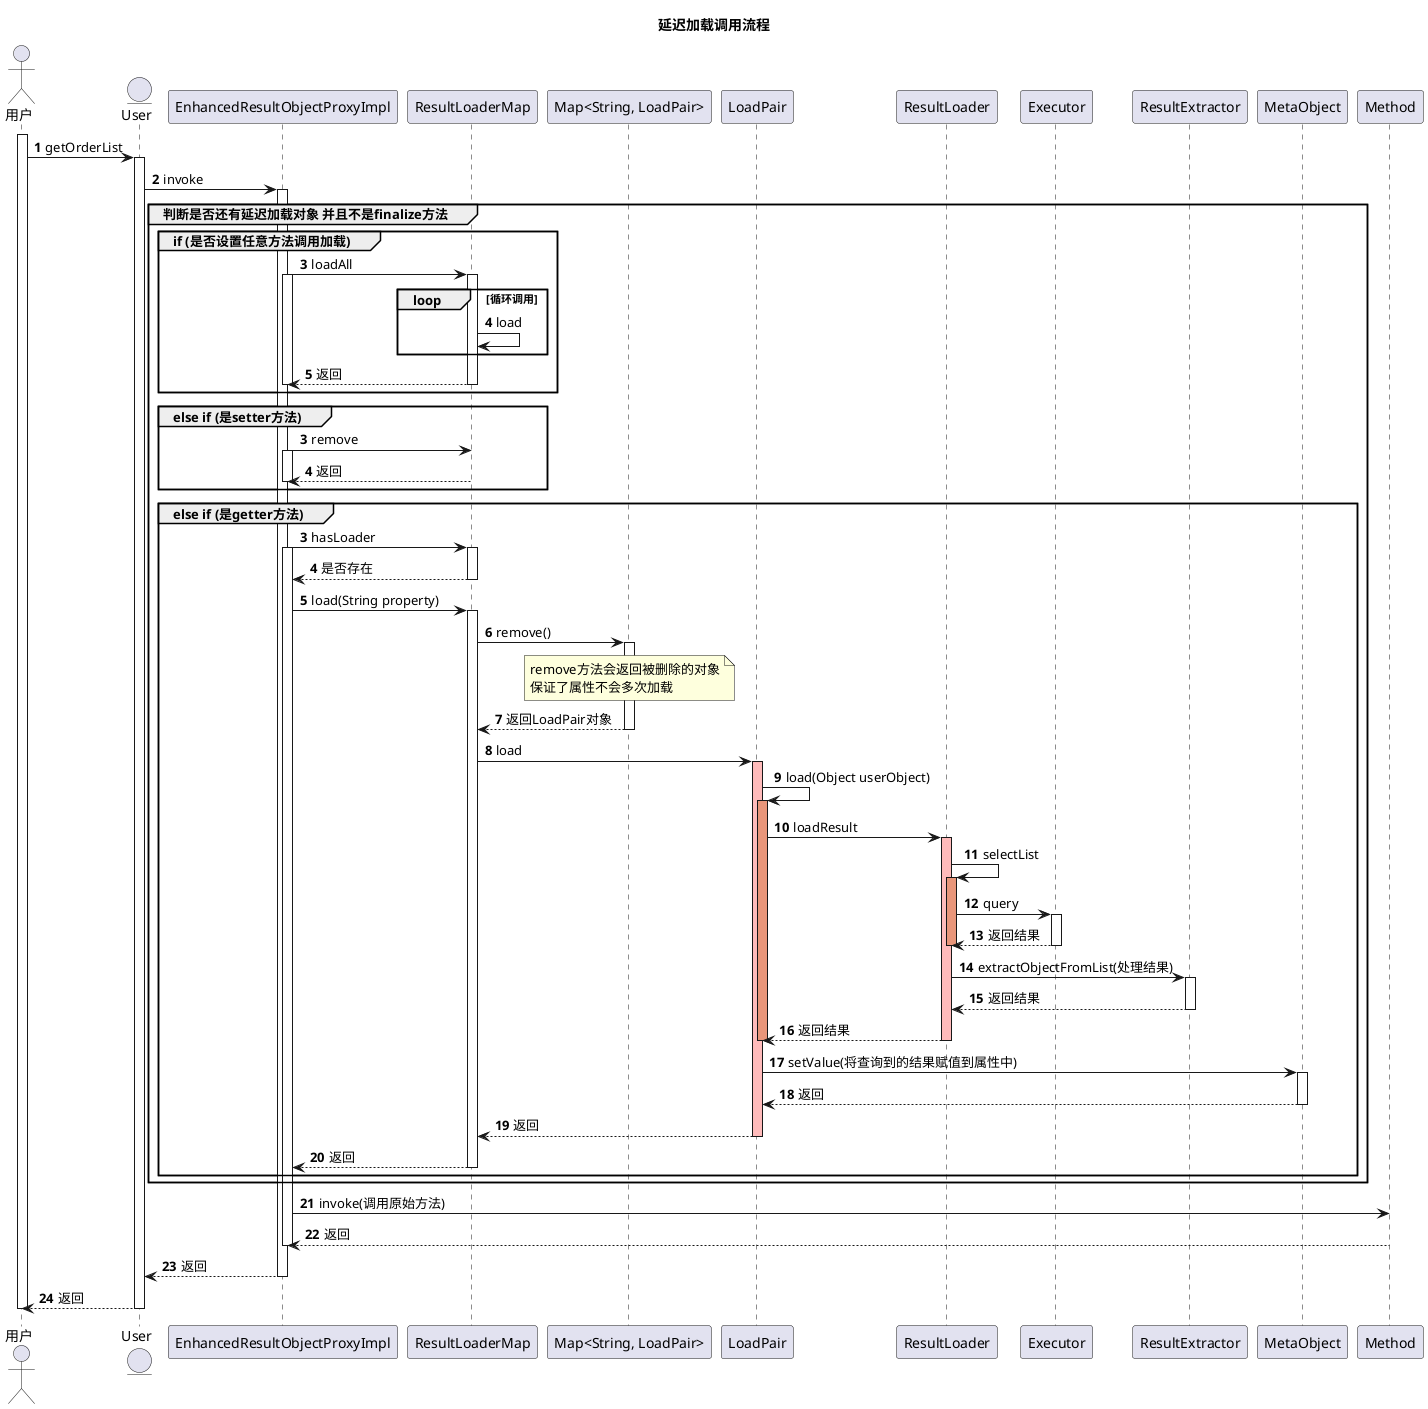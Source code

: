 @startuml

title 延迟加载调用流程
autonumber


actor "用户" as User
entity "User" as domain
participant "EnhancedResultObjectProxyImpl" as EnhancedResultObjectProxyImpl
participant "ResultLoaderMap" as ResultLoaderMap
participant "Map<String, LoadPair>" as map
participant "LoadPair" as LoadPair
participant "ResultLoader" as ResultLoader
participant "Executor" as Executor
participant "ResultExtractor" as ResultExtractor
participant "MetaObject" as MetaObject
participant "Method" as Method

activate User
User -> domain: getOrderList

activate domain
domain -> EnhancedResultObjectProxyImpl: invoke

activate EnhancedResultObjectProxyImpl

group 判断是否还有延迟加载对象 并且不是finalize方法
group if (是否设置任意方法调用加载)
EnhancedResultObjectProxyImpl -> ResultLoaderMap: loadAll
activate EnhancedResultObjectProxyImpl
activate ResultLoaderMap
loop 循环调用
    ResultLoaderMap -> ResultLoaderMap: load
end

ResultLoaderMap --> EnhancedResultObjectProxyImpl: 返回
deactivate ResultLoaderMap
deactivate EnhancedResultObjectProxyImpl
end
group else if (是setter方法)
autonumber 3

EnhancedResultObjectProxyImpl -> ResultLoaderMap: remove
activate EnhancedResultObjectProxyImpl

ResultLoaderMap --> EnhancedResultObjectProxyImpl: 返回
deactivate EnhancedResultObjectProxyImpl
end
group else if (是getter方法)
autonumber 3
EnhancedResultObjectProxyImpl -> ResultLoaderMap: hasLoader
activate EnhancedResultObjectProxyImpl
activate ResultLoaderMap

ResultLoaderMap --> EnhancedResultObjectProxyImpl: 是否存在

deactivate ResultLoaderMap

EnhancedResultObjectProxyImpl -> ResultLoaderMap: load(String property)

activate ResultLoaderMap

ResultLoaderMap-> map : remove()
activate map
note over of map
    remove方法会返回被删除的对象
    保证了属性不会多次加载
end note
map --> ResultLoaderMap: 返回LoadPair对象
deactivate map
ResultLoaderMap -> LoadPair:load

activate LoadPair #FFBBBB
LoadPair -> LoadPair: load(Object userObject)
activate LoadPair #DarkSalmon
LoadPair -> ResultLoader: loadResult

activate ResultLoader #FFBBBB
ResultLoader -> ResultLoader: selectList
activate ResultLoader #DarkSalmon

ResultLoader -> Executor: query

activate Executor
Executor --> ResultLoader: 返回结果
deactivate Executor
deactivate ResultLoader

ResultLoader -> ResultExtractor: extractObjectFromList(处理结果)

activate ResultExtractor
ResultExtractor -->  ResultLoader: 返回结果
deactivate ResultExtractor

ResultLoader --> LoadPair: 返回结果
deactivate LoadPair
deactivate ResultLoader

LoadPair -> MetaObject: setValue(将查询到的结果赋值到属性中)

activate MetaObject
MetaObject--> LoadPair: 返回
deactivate MetaObject

LoadPair--> ResultLoaderMap: 返回
deactivate LoadPair

ResultLoaderMap --> EnhancedResultObjectProxyImpl: 返回
deactivate ResultLoaderMap
end
end


EnhancedResultObjectProxyImpl -> Method: invoke(调用原始方法)
Method --> EnhancedResultObjectProxyImpl : 返回
deactivate EnhancedResultObjectProxyImpl

EnhancedResultObjectProxyImpl --> domain: 返回
deactivate EnhancedResultObjectProxyImpl

domain --> User: 返回

deactivate domain

deactivate User

@enduml